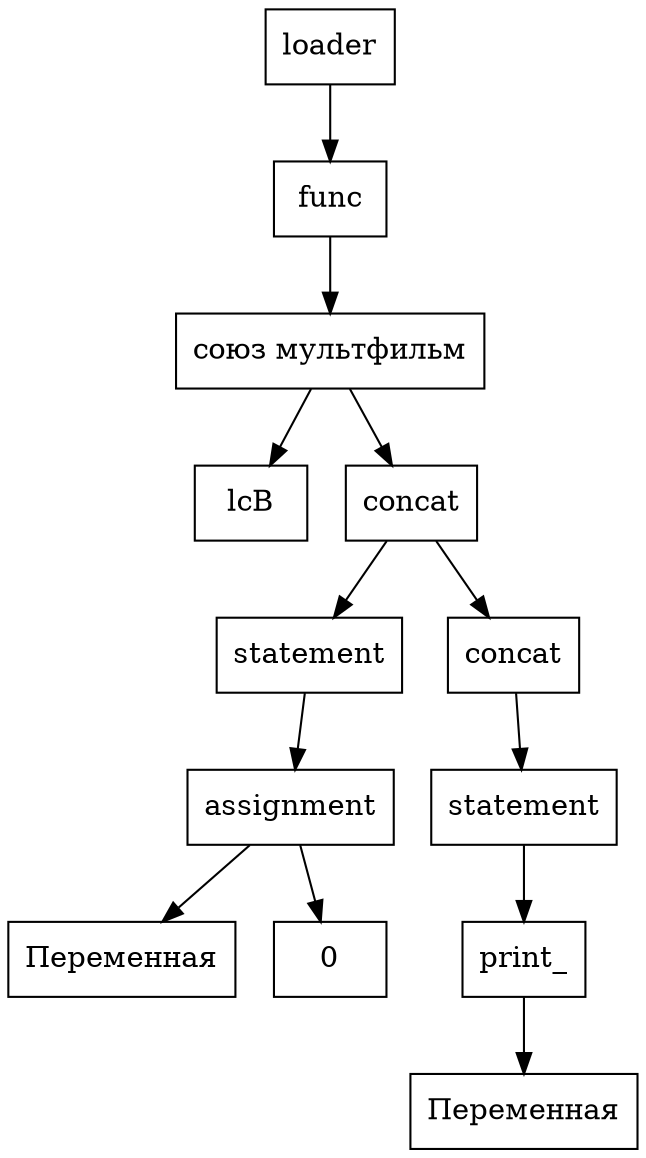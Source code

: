digraph List {
node [shape="circle"]
"box0" [shape = "record", label = "{loader}"]
"box1" [shape = "record", label = "{func}"]
"box2" [shape = "record", label = "{союз мультфильм}"]
"box3" [shape = "record", label = "{lcB}"]
"box2" -> "box3"
"box4" [shape = "record", label = "{concat}"]
"box5" [shape = "record", label = "{statement}"]
"box6" [shape = "record", label = "{assignment}"]
"box7" [shape = "record", label = "{Переменная }"]
"box6" -> "box7"
"box8" [shape = "record", label = "{0}"]
"box6" -> "box8"
"box5" -> "box6"
"box4" -> "box5"
"box9" [shape = "record", label = "{concat}"]
"box10" [shape = "record", label = "{statement}"]
"box11" [shape = "record", label = "{print_}"]
"box12" [shape = "record", label = "{Переменная }"]
"box11" -> "box12"
"box10" -> "box11"
"box9" -> "box10"
"box4" -> "box9"
"box2" -> "box4"
"box1" -> "box2"
"box0" -> "box1"
}
